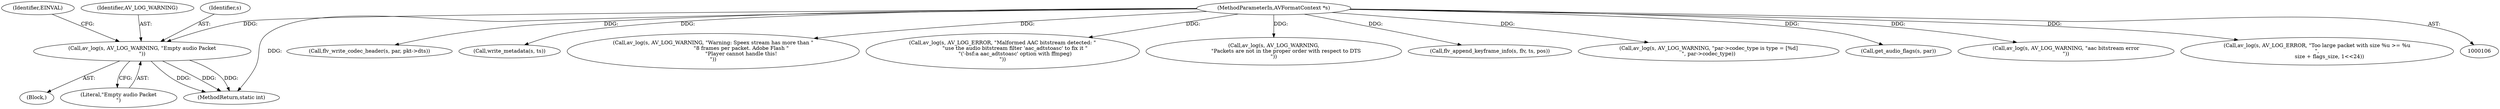 digraph "0_FFmpeg_6b67d7f05918f7a1ee8fc6ff21355d7e8736aa10@pointer" {
"1000181" [label="(Call,av_log(s, AV_LOG_WARNING, \"Empty audio Packet\n\"))"];
"1000107" [label="(MethodParameterIn,AVFormatContext *s)"];
"1000323" [label="(Call,flv_write_codec_header(s, par, pkt->dts))"];
"1000372" [label="(Call,write_metadata(s, ts))"];
"1000556" [label="(Call,av_log(s, AV_LOG_WARNING, \"Warning: Speex stream has more than \"\n                                  \"8 frames per packet. Adobe Flash \"\n                                  \"Player cannot handle this!\n\"))"];
"1000532" [label="(Call,av_log(s, AV_LOG_ERROR, \"Malformed AAC bitstream detected: \"\n               \"use the audio bitstream filter 'aac_adtstoasc' to fix it \"\n               \"('-bsf:a aac_adtstoasc' option with ffmpeg)\n\"))"];
"1000353" [label="(Call,av_log(s, AV_LOG_WARNING,\n               \"Packets are not in the proper order with respect to DTS\n\"))"];
"1000915" [label="(Call,flv_append_keyframe_info(s, flv, ts, pos))"];
"1000936" [label="(Call,av_log(s, AV_LOG_WARNING, \"par->codec_type is type = [%d]\n\", par->codec_type))"];
"1000187" [label="(Identifier,EINVAL)"];
"1000183" [label="(Identifier,AV_LOG_WARNING)"];
"1000435" [label="(Call,get_audio_flags(s, par))"];
"1000538" [label="(Call,av_log(s, AV_LOG_WARNING, \"aac bitstream error\n\"))"];
"1000180" [label="(Block,)"];
"1000580" [label="(Call,av_log(s, AV_LOG_ERROR, \"Too large packet with size %u >= %u\n\",\n               size + flags_size, 1<<24))"];
"1000184" [label="(Literal,\"Empty audio Packet\n\")"];
"1000107" [label="(MethodParameterIn,AVFormatContext *s)"];
"1000950" [label="(MethodReturn,static int)"];
"1000182" [label="(Identifier,s)"];
"1000181" [label="(Call,av_log(s, AV_LOG_WARNING, \"Empty audio Packet\n\"))"];
"1000181" -> "1000180"  [label="AST: "];
"1000181" -> "1000184"  [label="CFG: "];
"1000182" -> "1000181"  [label="AST: "];
"1000183" -> "1000181"  [label="AST: "];
"1000184" -> "1000181"  [label="AST: "];
"1000187" -> "1000181"  [label="CFG: "];
"1000181" -> "1000950"  [label="DDG: "];
"1000181" -> "1000950"  [label="DDG: "];
"1000181" -> "1000950"  [label="DDG: "];
"1000107" -> "1000181"  [label="DDG: "];
"1000107" -> "1000106"  [label="AST: "];
"1000107" -> "1000950"  [label="DDG: "];
"1000107" -> "1000323"  [label="DDG: "];
"1000107" -> "1000353"  [label="DDG: "];
"1000107" -> "1000372"  [label="DDG: "];
"1000107" -> "1000435"  [label="DDG: "];
"1000107" -> "1000532"  [label="DDG: "];
"1000107" -> "1000538"  [label="DDG: "];
"1000107" -> "1000556"  [label="DDG: "];
"1000107" -> "1000580"  [label="DDG: "];
"1000107" -> "1000915"  [label="DDG: "];
"1000107" -> "1000936"  [label="DDG: "];
}
